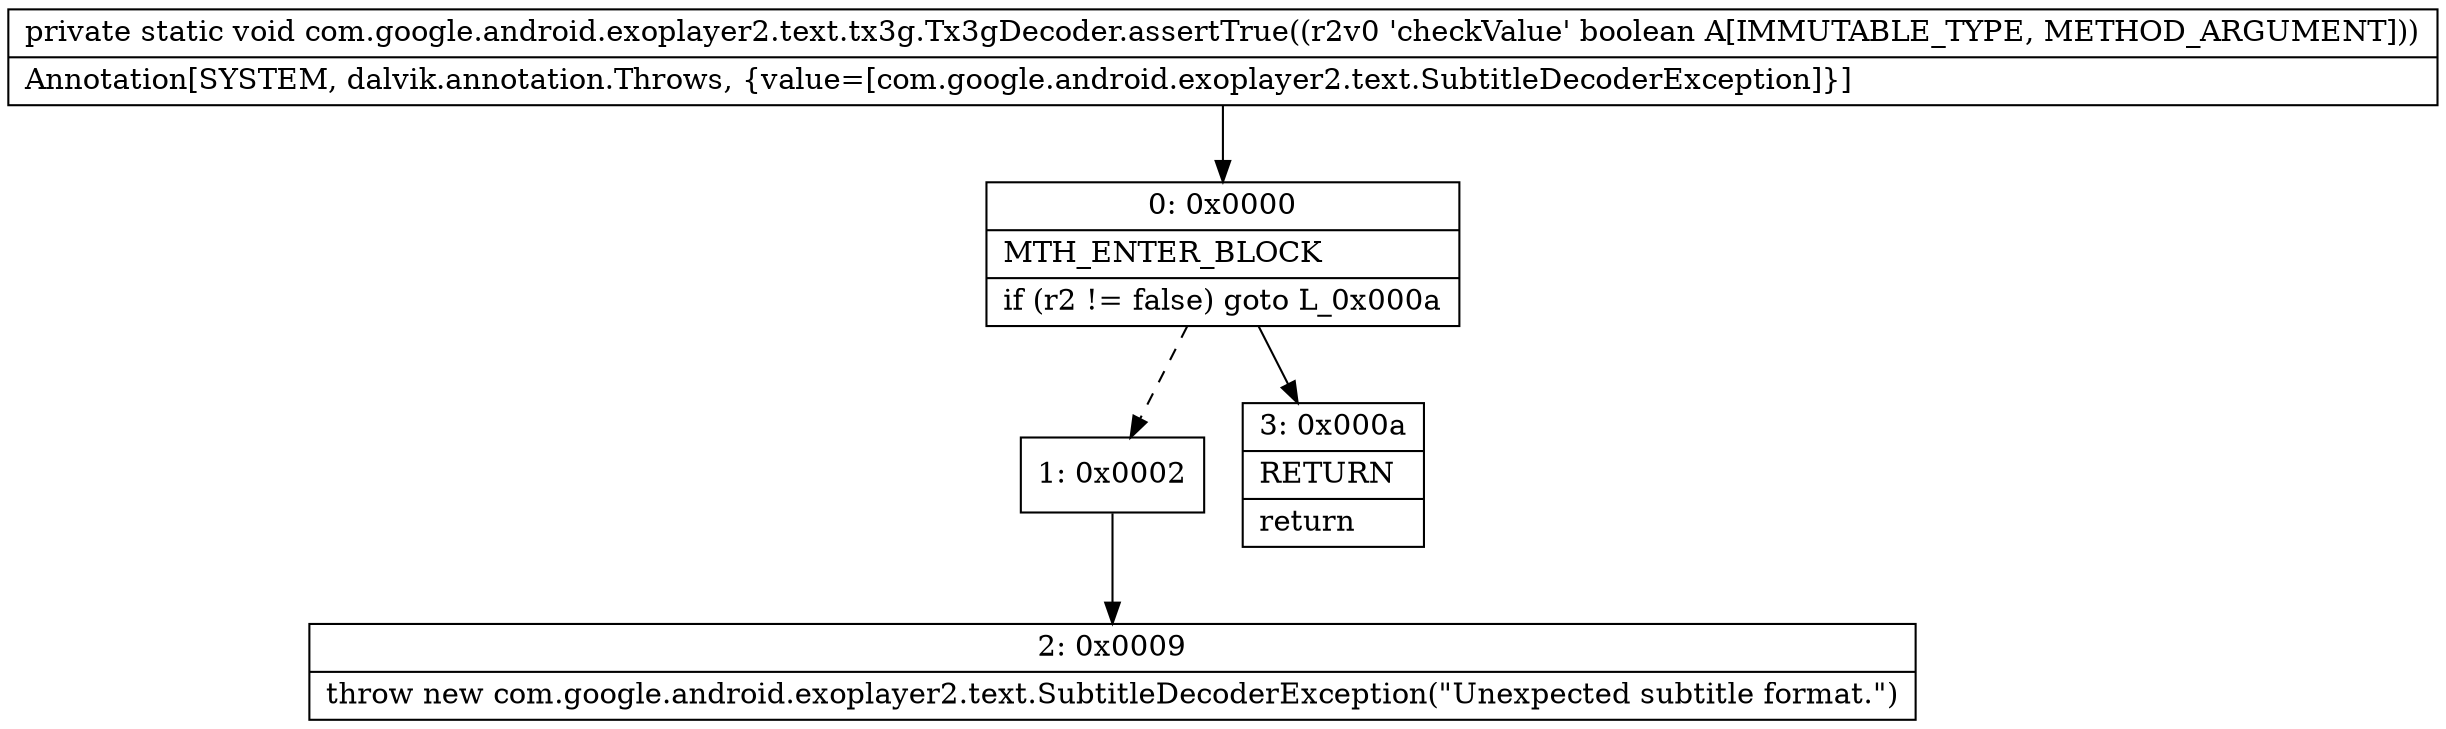 digraph "CFG forcom.google.android.exoplayer2.text.tx3g.Tx3gDecoder.assertTrue(Z)V" {
Node_0 [shape=record,label="{0\:\ 0x0000|MTH_ENTER_BLOCK\l|if (r2 != false) goto L_0x000a\l}"];
Node_1 [shape=record,label="{1\:\ 0x0002}"];
Node_2 [shape=record,label="{2\:\ 0x0009|throw new com.google.android.exoplayer2.text.SubtitleDecoderException(\"Unexpected subtitle format.\")\l}"];
Node_3 [shape=record,label="{3\:\ 0x000a|RETURN\l|return\l}"];
MethodNode[shape=record,label="{private static void com.google.android.exoplayer2.text.tx3g.Tx3gDecoder.assertTrue((r2v0 'checkValue' boolean A[IMMUTABLE_TYPE, METHOD_ARGUMENT]))  | Annotation[SYSTEM, dalvik.annotation.Throws, \{value=[com.google.android.exoplayer2.text.SubtitleDecoderException]\}]\l}"];
MethodNode -> Node_0;
Node_0 -> Node_1[style=dashed];
Node_0 -> Node_3;
Node_1 -> Node_2;
}


